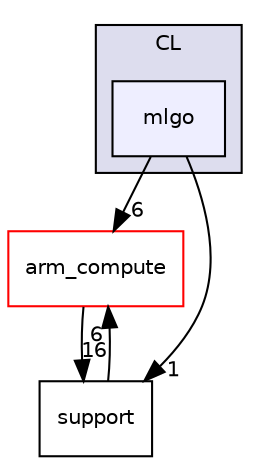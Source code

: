 digraph "src/runtime/CL/mlgo" {
  compound=true
  node [ fontsize="10", fontname="Helvetica"];
  edge [ labelfontsize="10", labelfontname="Helvetica"];
  subgraph clusterdir_43c3fdbf778d1fd99e2e38f09fddd920 {
    graph [ bgcolor="#ddddee", pencolor="black", label="CL" fontname="Helvetica", fontsize="10", URL="dir_43c3fdbf778d1fd99e2e38f09fddd920.xhtml"]
  dir_82e3926d996ac5aae32ffa787ec227cb [shape=box, label="mlgo", style="filled", fillcolor="#eeeeff", pencolor="black", URL="dir_82e3926d996ac5aae32ffa787ec227cb.xhtml"];
  }
  dir_214608ef36d61442cb2b0c1c4e9a7def [shape=box label="arm_compute" fillcolor="white" style="filled" color="red" URL="dir_214608ef36d61442cb2b0c1c4e9a7def.xhtml"];
  dir_5815af820a9cc9481f1d0990a0d60286 [shape=box label="support" URL="dir_5815af820a9cc9481f1d0990a0d60286.xhtml"];
  dir_82e3926d996ac5aae32ffa787ec227cb->dir_214608ef36d61442cb2b0c1c4e9a7def [headlabel="6", labeldistance=1.5 headhref="dir_000037_000000.xhtml"];
  dir_82e3926d996ac5aae32ffa787ec227cb->dir_5815af820a9cc9481f1d0990a0d60286 [headlabel="1", labeldistance=1.5 headhref="dir_000037_000031.xhtml"];
  dir_214608ef36d61442cb2b0c1c4e9a7def->dir_5815af820a9cc9481f1d0990a0d60286 [headlabel="16", labeldistance=1.5 headhref="dir_000000_000031.xhtml"];
  dir_5815af820a9cc9481f1d0990a0d60286->dir_214608ef36d61442cb2b0c1c4e9a7def [headlabel="6", labeldistance=1.5 headhref="dir_000031_000000.xhtml"];
}
